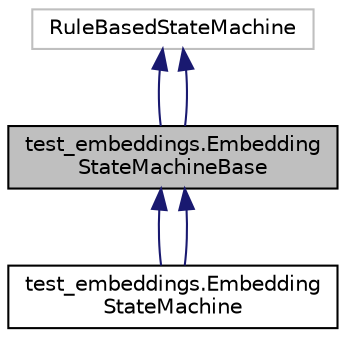 digraph "test_embeddings.EmbeddingStateMachineBase"
{
 // LATEX_PDF_SIZE
  edge [fontname="Helvetica",fontsize="10",labelfontname="Helvetica",labelfontsize="10"];
  node [fontname="Helvetica",fontsize="10",shape=record];
  Node1 [label="test_embeddings.Embedding\lStateMachineBase",height=0.2,width=0.4,color="black", fillcolor="grey75", style="filled", fontcolor="black",tooltip=" "];
  Node2 -> Node1 [dir="back",color="midnightblue",fontsize="10",style="solid",fontname="Helvetica"];
  Node2 [label="RuleBasedStateMachine",height=0.2,width=0.4,color="grey75", fillcolor="white", style="filled",tooltip=" "];
  Node2 -> Node1 [dir="back",color="midnightblue",fontsize="10",style="solid",fontname="Helvetica"];
  Node1 -> Node3 [dir="back",color="midnightblue",fontsize="10",style="solid",fontname="Helvetica"];
  Node3 [label="test_embeddings.Embedding\lStateMachine",height=0.2,width=0.4,color="black", fillcolor="white", style="filled",URL="$classtest__embeddings_1_1EmbeddingStateMachine.html",tooltip=" "];
  Node1 -> Node3 [dir="back",color="midnightblue",fontsize="10",style="solid",fontname="Helvetica"];
}
